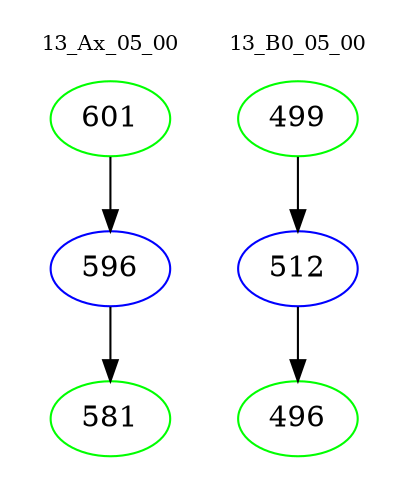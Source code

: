 digraph{
subgraph cluster_0 {
color = white
label = "13_Ax_05_00";
fontsize=10;
T0_601 [label="601", color="green"]
T0_601 -> T0_596 [color="black"]
T0_596 [label="596", color="blue"]
T0_596 -> T0_581 [color="black"]
T0_581 [label="581", color="green"]
}
subgraph cluster_1 {
color = white
label = "13_B0_05_00";
fontsize=10;
T1_499 [label="499", color="green"]
T1_499 -> T1_512 [color="black"]
T1_512 [label="512", color="blue"]
T1_512 -> T1_496 [color="black"]
T1_496 [label="496", color="green"]
}
}
